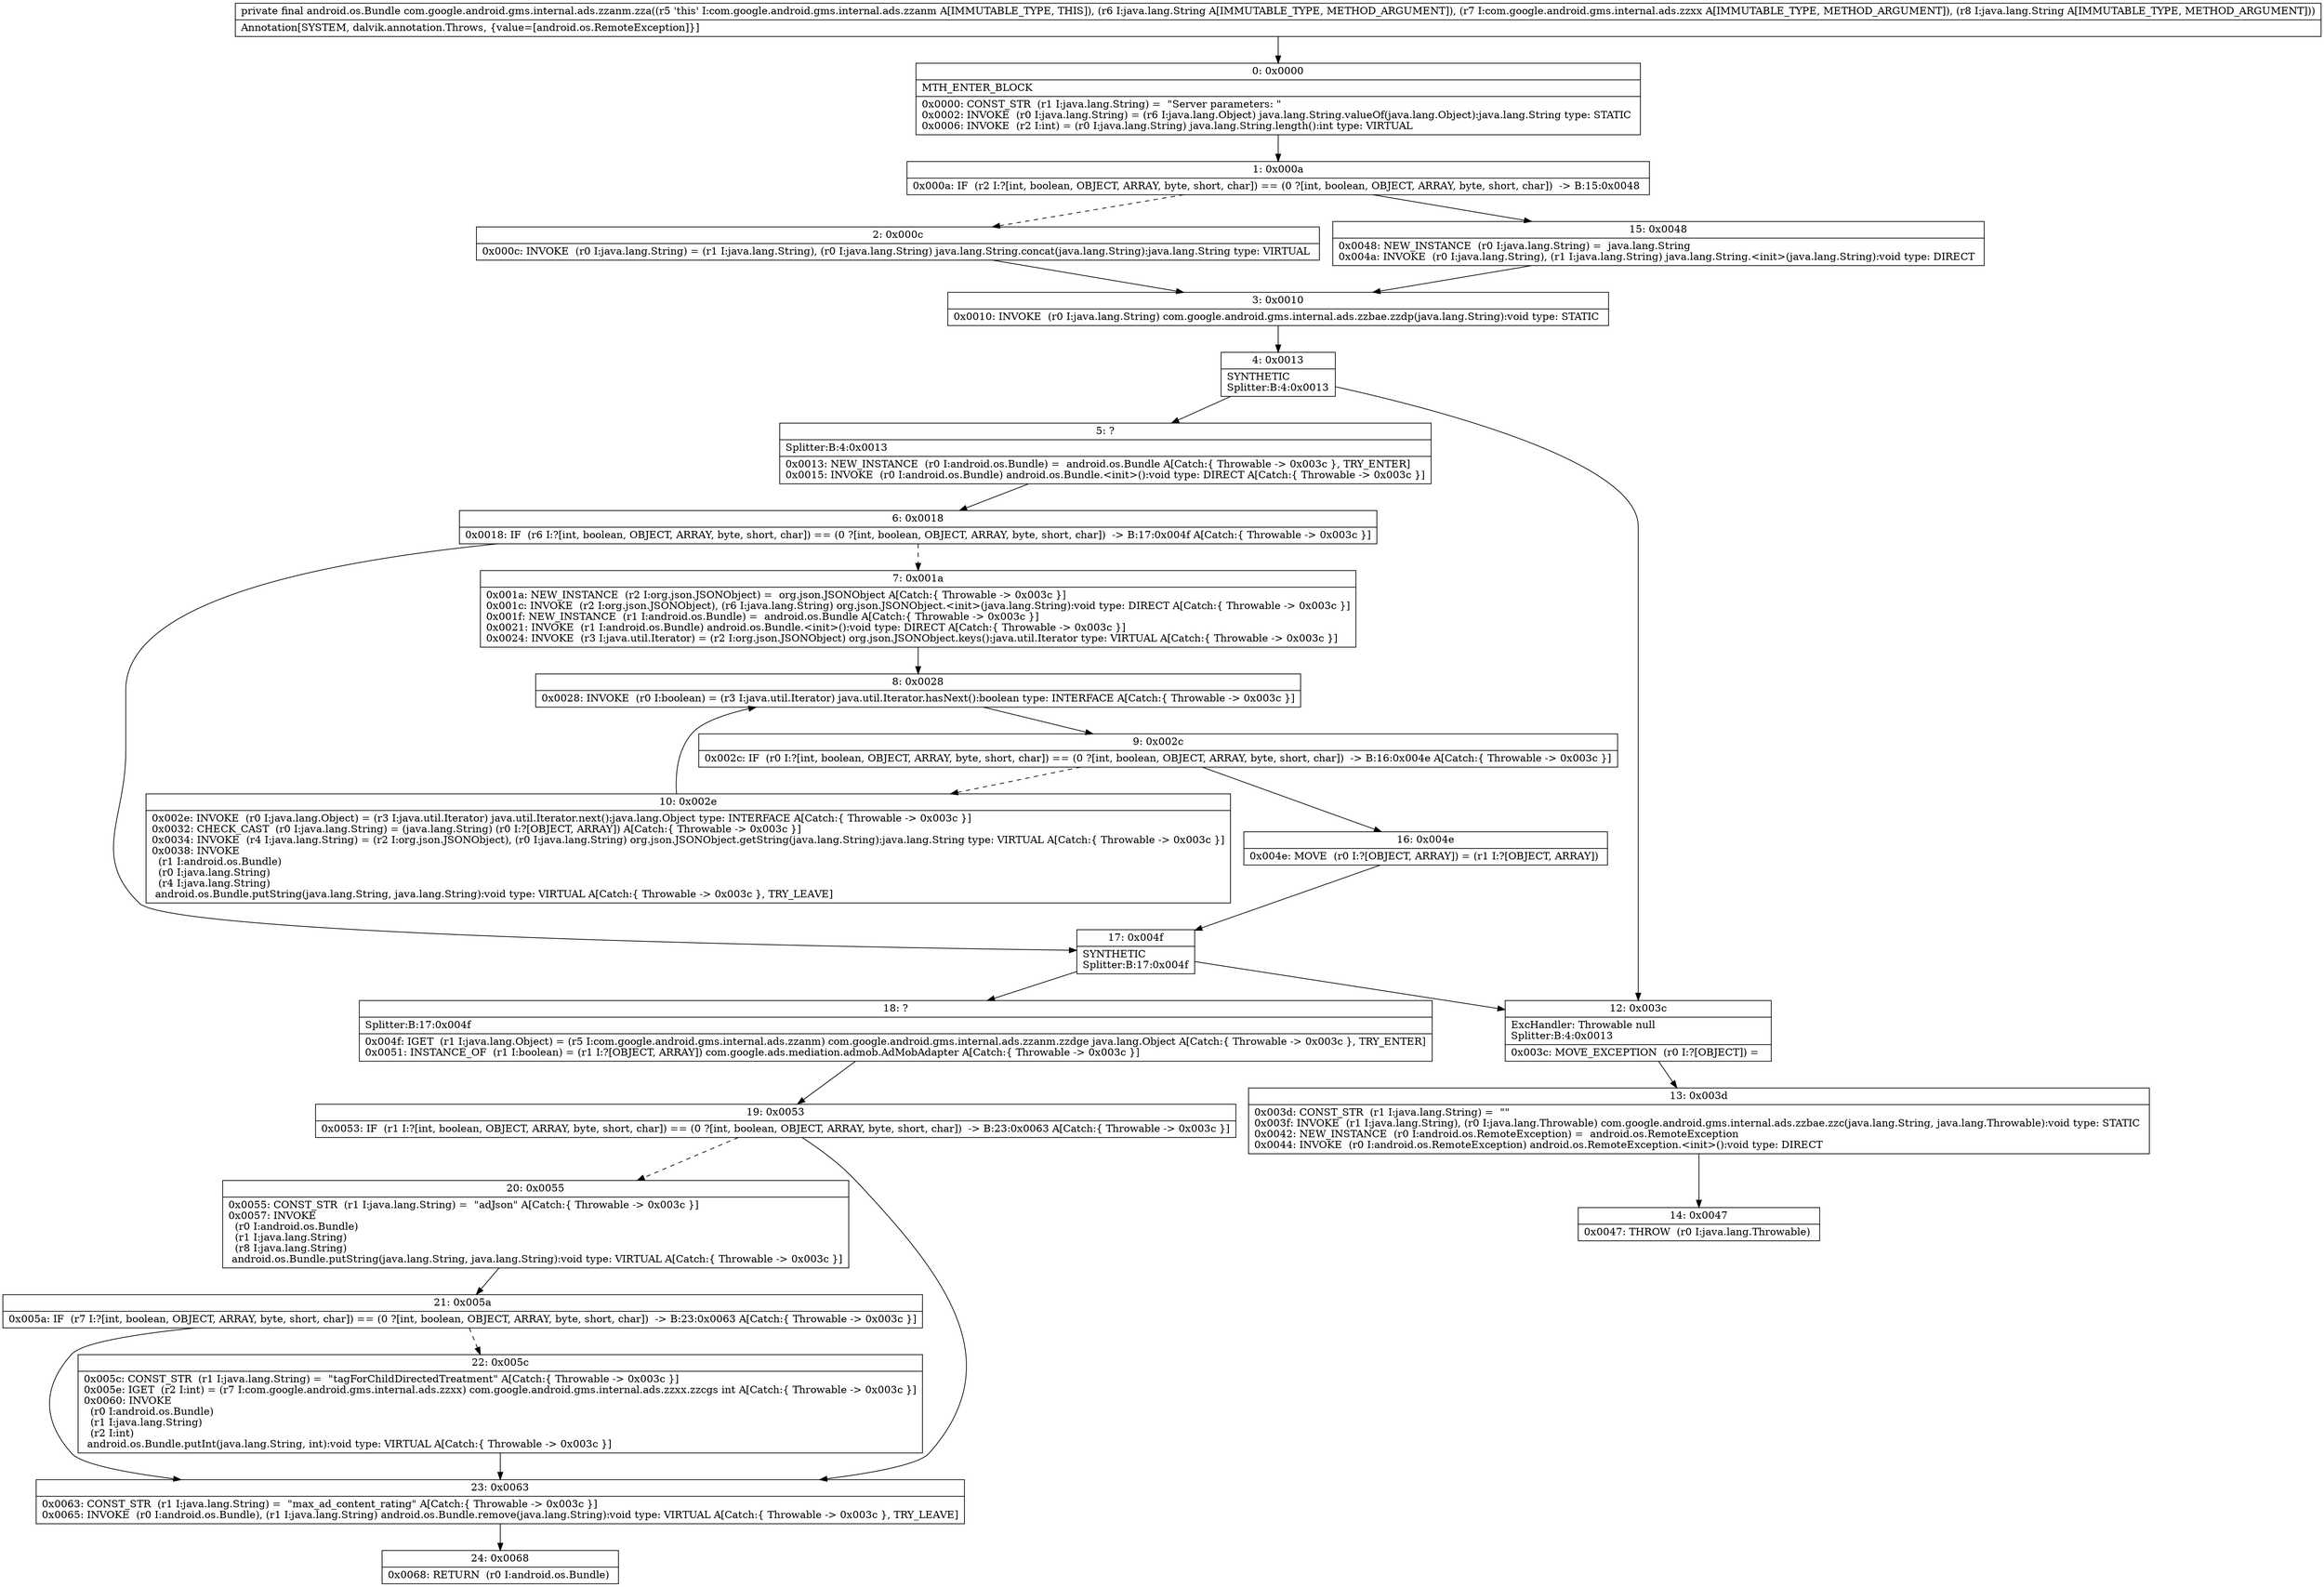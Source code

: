 digraph "CFG forcom.google.android.gms.internal.ads.zzanm.zza(Ljava\/lang\/String;Lcom\/google\/android\/gms\/internal\/ads\/zzxx;Ljava\/lang\/String;)Landroid\/os\/Bundle;" {
Node_0 [shape=record,label="{0\:\ 0x0000|MTH_ENTER_BLOCK\l|0x0000: CONST_STR  (r1 I:java.lang.String) =  \"Server parameters: \" \l0x0002: INVOKE  (r0 I:java.lang.String) = (r6 I:java.lang.Object) java.lang.String.valueOf(java.lang.Object):java.lang.String type: STATIC \l0x0006: INVOKE  (r2 I:int) = (r0 I:java.lang.String) java.lang.String.length():int type: VIRTUAL \l}"];
Node_1 [shape=record,label="{1\:\ 0x000a|0x000a: IF  (r2 I:?[int, boolean, OBJECT, ARRAY, byte, short, char]) == (0 ?[int, boolean, OBJECT, ARRAY, byte, short, char])  \-\> B:15:0x0048 \l}"];
Node_2 [shape=record,label="{2\:\ 0x000c|0x000c: INVOKE  (r0 I:java.lang.String) = (r1 I:java.lang.String), (r0 I:java.lang.String) java.lang.String.concat(java.lang.String):java.lang.String type: VIRTUAL \l}"];
Node_3 [shape=record,label="{3\:\ 0x0010|0x0010: INVOKE  (r0 I:java.lang.String) com.google.android.gms.internal.ads.zzbae.zzdp(java.lang.String):void type: STATIC \l}"];
Node_4 [shape=record,label="{4\:\ 0x0013|SYNTHETIC\lSplitter:B:4:0x0013\l}"];
Node_5 [shape=record,label="{5\:\ ?|Splitter:B:4:0x0013\l|0x0013: NEW_INSTANCE  (r0 I:android.os.Bundle) =  android.os.Bundle A[Catch:\{ Throwable \-\> 0x003c \}, TRY_ENTER]\l0x0015: INVOKE  (r0 I:android.os.Bundle) android.os.Bundle.\<init\>():void type: DIRECT A[Catch:\{ Throwable \-\> 0x003c \}]\l}"];
Node_6 [shape=record,label="{6\:\ 0x0018|0x0018: IF  (r6 I:?[int, boolean, OBJECT, ARRAY, byte, short, char]) == (0 ?[int, boolean, OBJECT, ARRAY, byte, short, char])  \-\> B:17:0x004f A[Catch:\{ Throwable \-\> 0x003c \}]\l}"];
Node_7 [shape=record,label="{7\:\ 0x001a|0x001a: NEW_INSTANCE  (r2 I:org.json.JSONObject) =  org.json.JSONObject A[Catch:\{ Throwable \-\> 0x003c \}]\l0x001c: INVOKE  (r2 I:org.json.JSONObject), (r6 I:java.lang.String) org.json.JSONObject.\<init\>(java.lang.String):void type: DIRECT A[Catch:\{ Throwable \-\> 0x003c \}]\l0x001f: NEW_INSTANCE  (r1 I:android.os.Bundle) =  android.os.Bundle A[Catch:\{ Throwable \-\> 0x003c \}]\l0x0021: INVOKE  (r1 I:android.os.Bundle) android.os.Bundle.\<init\>():void type: DIRECT A[Catch:\{ Throwable \-\> 0x003c \}]\l0x0024: INVOKE  (r3 I:java.util.Iterator) = (r2 I:org.json.JSONObject) org.json.JSONObject.keys():java.util.Iterator type: VIRTUAL A[Catch:\{ Throwable \-\> 0x003c \}]\l}"];
Node_8 [shape=record,label="{8\:\ 0x0028|0x0028: INVOKE  (r0 I:boolean) = (r3 I:java.util.Iterator) java.util.Iterator.hasNext():boolean type: INTERFACE A[Catch:\{ Throwable \-\> 0x003c \}]\l}"];
Node_9 [shape=record,label="{9\:\ 0x002c|0x002c: IF  (r0 I:?[int, boolean, OBJECT, ARRAY, byte, short, char]) == (0 ?[int, boolean, OBJECT, ARRAY, byte, short, char])  \-\> B:16:0x004e A[Catch:\{ Throwable \-\> 0x003c \}]\l}"];
Node_10 [shape=record,label="{10\:\ 0x002e|0x002e: INVOKE  (r0 I:java.lang.Object) = (r3 I:java.util.Iterator) java.util.Iterator.next():java.lang.Object type: INTERFACE A[Catch:\{ Throwable \-\> 0x003c \}]\l0x0032: CHECK_CAST  (r0 I:java.lang.String) = (java.lang.String) (r0 I:?[OBJECT, ARRAY]) A[Catch:\{ Throwable \-\> 0x003c \}]\l0x0034: INVOKE  (r4 I:java.lang.String) = (r2 I:org.json.JSONObject), (r0 I:java.lang.String) org.json.JSONObject.getString(java.lang.String):java.lang.String type: VIRTUAL A[Catch:\{ Throwable \-\> 0x003c \}]\l0x0038: INVOKE  \l  (r1 I:android.os.Bundle)\l  (r0 I:java.lang.String)\l  (r4 I:java.lang.String)\l android.os.Bundle.putString(java.lang.String, java.lang.String):void type: VIRTUAL A[Catch:\{ Throwable \-\> 0x003c \}, TRY_LEAVE]\l}"];
Node_12 [shape=record,label="{12\:\ 0x003c|ExcHandler: Throwable null\lSplitter:B:4:0x0013\l|0x003c: MOVE_EXCEPTION  (r0 I:?[OBJECT]) =  \l}"];
Node_13 [shape=record,label="{13\:\ 0x003d|0x003d: CONST_STR  (r1 I:java.lang.String) =  \"\" \l0x003f: INVOKE  (r1 I:java.lang.String), (r0 I:java.lang.Throwable) com.google.android.gms.internal.ads.zzbae.zzc(java.lang.String, java.lang.Throwable):void type: STATIC \l0x0042: NEW_INSTANCE  (r0 I:android.os.RemoteException) =  android.os.RemoteException \l0x0044: INVOKE  (r0 I:android.os.RemoteException) android.os.RemoteException.\<init\>():void type: DIRECT \l}"];
Node_14 [shape=record,label="{14\:\ 0x0047|0x0047: THROW  (r0 I:java.lang.Throwable) \l}"];
Node_15 [shape=record,label="{15\:\ 0x0048|0x0048: NEW_INSTANCE  (r0 I:java.lang.String) =  java.lang.String \l0x004a: INVOKE  (r0 I:java.lang.String), (r1 I:java.lang.String) java.lang.String.\<init\>(java.lang.String):void type: DIRECT \l}"];
Node_16 [shape=record,label="{16\:\ 0x004e|0x004e: MOVE  (r0 I:?[OBJECT, ARRAY]) = (r1 I:?[OBJECT, ARRAY]) \l}"];
Node_17 [shape=record,label="{17\:\ 0x004f|SYNTHETIC\lSplitter:B:17:0x004f\l}"];
Node_18 [shape=record,label="{18\:\ ?|Splitter:B:17:0x004f\l|0x004f: IGET  (r1 I:java.lang.Object) = (r5 I:com.google.android.gms.internal.ads.zzanm) com.google.android.gms.internal.ads.zzanm.zzdge java.lang.Object A[Catch:\{ Throwable \-\> 0x003c \}, TRY_ENTER]\l0x0051: INSTANCE_OF  (r1 I:boolean) = (r1 I:?[OBJECT, ARRAY]) com.google.ads.mediation.admob.AdMobAdapter A[Catch:\{ Throwable \-\> 0x003c \}]\l}"];
Node_19 [shape=record,label="{19\:\ 0x0053|0x0053: IF  (r1 I:?[int, boolean, OBJECT, ARRAY, byte, short, char]) == (0 ?[int, boolean, OBJECT, ARRAY, byte, short, char])  \-\> B:23:0x0063 A[Catch:\{ Throwable \-\> 0x003c \}]\l}"];
Node_20 [shape=record,label="{20\:\ 0x0055|0x0055: CONST_STR  (r1 I:java.lang.String) =  \"adJson\" A[Catch:\{ Throwable \-\> 0x003c \}]\l0x0057: INVOKE  \l  (r0 I:android.os.Bundle)\l  (r1 I:java.lang.String)\l  (r8 I:java.lang.String)\l android.os.Bundle.putString(java.lang.String, java.lang.String):void type: VIRTUAL A[Catch:\{ Throwable \-\> 0x003c \}]\l}"];
Node_21 [shape=record,label="{21\:\ 0x005a|0x005a: IF  (r7 I:?[int, boolean, OBJECT, ARRAY, byte, short, char]) == (0 ?[int, boolean, OBJECT, ARRAY, byte, short, char])  \-\> B:23:0x0063 A[Catch:\{ Throwable \-\> 0x003c \}]\l}"];
Node_22 [shape=record,label="{22\:\ 0x005c|0x005c: CONST_STR  (r1 I:java.lang.String) =  \"tagForChildDirectedTreatment\" A[Catch:\{ Throwable \-\> 0x003c \}]\l0x005e: IGET  (r2 I:int) = (r7 I:com.google.android.gms.internal.ads.zzxx) com.google.android.gms.internal.ads.zzxx.zzcgs int A[Catch:\{ Throwable \-\> 0x003c \}]\l0x0060: INVOKE  \l  (r0 I:android.os.Bundle)\l  (r1 I:java.lang.String)\l  (r2 I:int)\l android.os.Bundle.putInt(java.lang.String, int):void type: VIRTUAL A[Catch:\{ Throwable \-\> 0x003c \}]\l}"];
Node_23 [shape=record,label="{23\:\ 0x0063|0x0063: CONST_STR  (r1 I:java.lang.String) =  \"max_ad_content_rating\" A[Catch:\{ Throwable \-\> 0x003c \}]\l0x0065: INVOKE  (r0 I:android.os.Bundle), (r1 I:java.lang.String) android.os.Bundle.remove(java.lang.String):void type: VIRTUAL A[Catch:\{ Throwable \-\> 0x003c \}, TRY_LEAVE]\l}"];
Node_24 [shape=record,label="{24\:\ 0x0068|0x0068: RETURN  (r0 I:android.os.Bundle) \l}"];
MethodNode[shape=record,label="{private final android.os.Bundle com.google.android.gms.internal.ads.zzanm.zza((r5 'this' I:com.google.android.gms.internal.ads.zzanm A[IMMUTABLE_TYPE, THIS]), (r6 I:java.lang.String A[IMMUTABLE_TYPE, METHOD_ARGUMENT]), (r7 I:com.google.android.gms.internal.ads.zzxx A[IMMUTABLE_TYPE, METHOD_ARGUMENT]), (r8 I:java.lang.String A[IMMUTABLE_TYPE, METHOD_ARGUMENT]))  | Annotation[SYSTEM, dalvik.annotation.Throws, \{value=[android.os.RemoteException]\}]\l}"];
MethodNode -> Node_0;
Node_0 -> Node_1;
Node_1 -> Node_2[style=dashed];
Node_1 -> Node_15;
Node_2 -> Node_3;
Node_3 -> Node_4;
Node_4 -> Node_5;
Node_4 -> Node_12;
Node_5 -> Node_6;
Node_6 -> Node_7[style=dashed];
Node_6 -> Node_17;
Node_7 -> Node_8;
Node_8 -> Node_9;
Node_9 -> Node_10[style=dashed];
Node_9 -> Node_16;
Node_10 -> Node_8;
Node_12 -> Node_13;
Node_13 -> Node_14;
Node_15 -> Node_3;
Node_16 -> Node_17;
Node_17 -> Node_18;
Node_17 -> Node_12;
Node_18 -> Node_19;
Node_19 -> Node_20[style=dashed];
Node_19 -> Node_23;
Node_20 -> Node_21;
Node_21 -> Node_22[style=dashed];
Node_21 -> Node_23;
Node_22 -> Node_23;
Node_23 -> Node_24;
}

